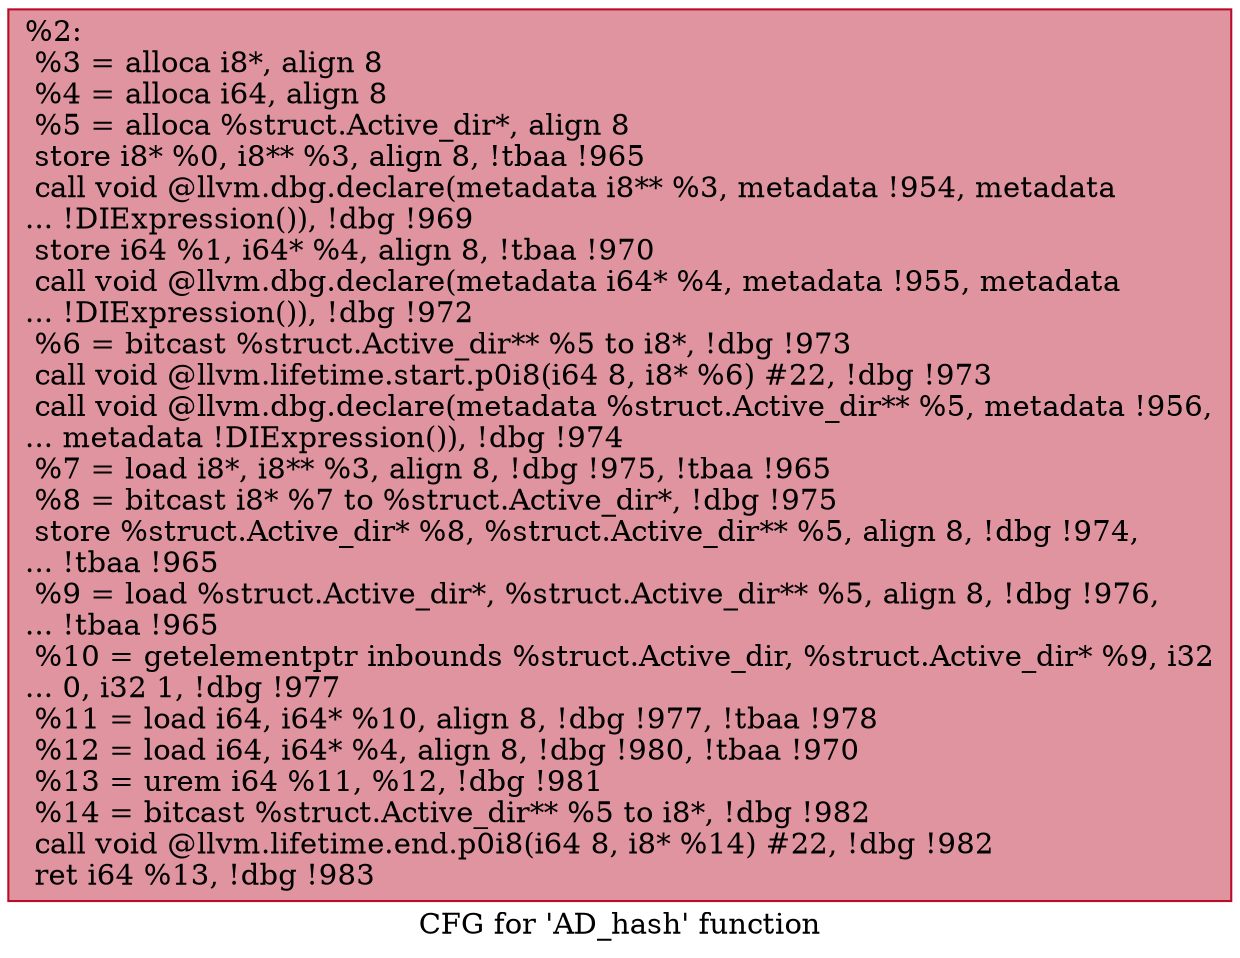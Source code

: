 digraph "CFG for 'AD_hash' function" {
	label="CFG for 'AD_hash' function";

	Node0x207bb90 [shape=record,color="#b70d28ff", style=filled, fillcolor="#b70d2870",label="{%2:\l  %3 = alloca i8*, align 8\l  %4 = alloca i64, align 8\l  %5 = alloca %struct.Active_dir*, align 8\l  store i8* %0, i8** %3, align 8, !tbaa !965\l  call void @llvm.dbg.declare(metadata i8** %3, metadata !954, metadata\l... !DIExpression()), !dbg !969\l  store i64 %1, i64* %4, align 8, !tbaa !970\l  call void @llvm.dbg.declare(metadata i64* %4, metadata !955, metadata\l... !DIExpression()), !dbg !972\l  %6 = bitcast %struct.Active_dir** %5 to i8*, !dbg !973\l  call void @llvm.lifetime.start.p0i8(i64 8, i8* %6) #22, !dbg !973\l  call void @llvm.dbg.declare(metadata %struct.Active_dir** %5, metadata !956,\l... metadata !DIExpression()), !dbg !974\l  %7 = load i8*, i8** %3, align 8, !dbg !975, !tbaa !965\l  %8 = bitcast i8* %7 to %struct.Active_dir*, !dbg !975\l  store %struct.Active_dir* %8, %struct.Active_dir** %5, align 8, !dbg !974,\l... !tbaa !965\l  %9 = load %struct.Active_dir*, %struct.Active_dir** %5, align 8, !dbg !976,\l... !tbaa !965\l  %10 = getelementptr inbounds %struct.Active_dir, %struct.Active_dir* %9, i32\l... 0, i32 1, !dbg !977\l  %11 = load i64, i64* %10, align 8, !dbg !977, !tbaa !978\l  %12 = load i64, i64* %4, align 8, !dbg !980, !tbaa !970\l  %13 = urem i64 %11, %12, !dbg !981\l  %14 = bitcast %struct.Active_dir** %5 to i8*, !dbg !982\l  call void @llvm.lifetime.end.p0i8(i64 8, i8* %14) #22, !dbg !982\l  ret i64 %13, !dbg !983\l}"];
}
